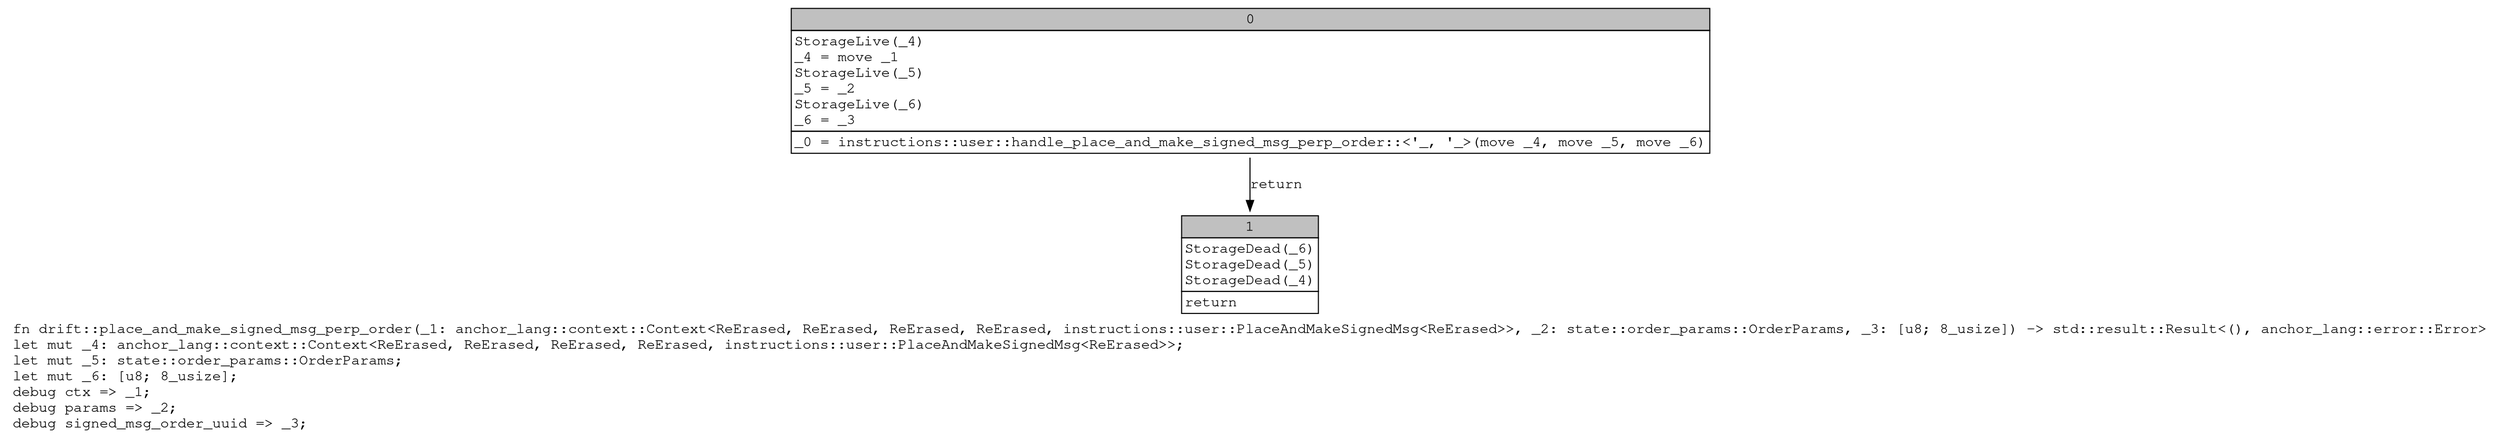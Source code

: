digraph Mir_0_19839 {
    graph [fontname="Courier, monospace"];
    node [fontname="Courier, monospace"];
    edge [fontname="Courier, monospace"];
    label=<fn drift::place_and_make_signed_msg_perp_order(_1: anchor_lang::context::Context&lt;ReErased, ReErased, ReErased, ReErased, instructions::user::PlaceAndMakeSignedMsg&lt;ReErased&gt;&gt;, _2: state::order_params::OrderParams, _3: [u8; 8_usize]) -&gt; std::result::Result&lt;(), anchor_lang::error::Error&gt;<br align="left"/>let mut _4: anchor_lang::context::Context&lt;ReErased, ReErased, ReErased, ReErased, instructions::user::PlaceAndMakeSignedMsg&lt;ReErased&gt;&gt;;<br align="left"/>let mut _5: state::order_params::OrderParams;<br align="left"/>let mut _6: [u8; 8_usize];<br align="left"/>debug ctx =&gt; _1;<br align="left"/>debug params =&gt; _2;<br align="left"/>debug signed_msg_order_uuid =&gt; _3;<br align="left"/>>;
    bb0__0_19839 [shape="none", label=<<table border="0" cellborder="1" cellspacing="0"><tr><td bgcolor="gray" align="center" colspan="1">0</td></tr><tr><td align="left" balign="left">StorageLive(_4)<br/>_4 = move _1<br/>StorageLive(_5)<br/>_5 = _2<br/>StorageLive(_6)<br/>_6 = _3<br/></td></tr><tr><td align="left">_0 = instructions::user::handle_place_and_make_signed_msg_perp_order::&lt;'_, '_&gt;(move _4, move _5, move _6)</td></tr></table>>];
    bb1__0_19839 [shape="none", label=<<table border="0" cellborder="1" cellspacing="0"><tr><td bgcolor="gray" align="center" colspan="1">1</td></tr><tr><td align="left" balign="left">StorageDead(_6)<br/>StorageDead(_5)<br/>StorageDead(_4)<br/></td></tr><tr><td align="left">return</td></tr></table>>];
    bb0__0_19839 -> bb1__0_19839 [label="return"];
}
